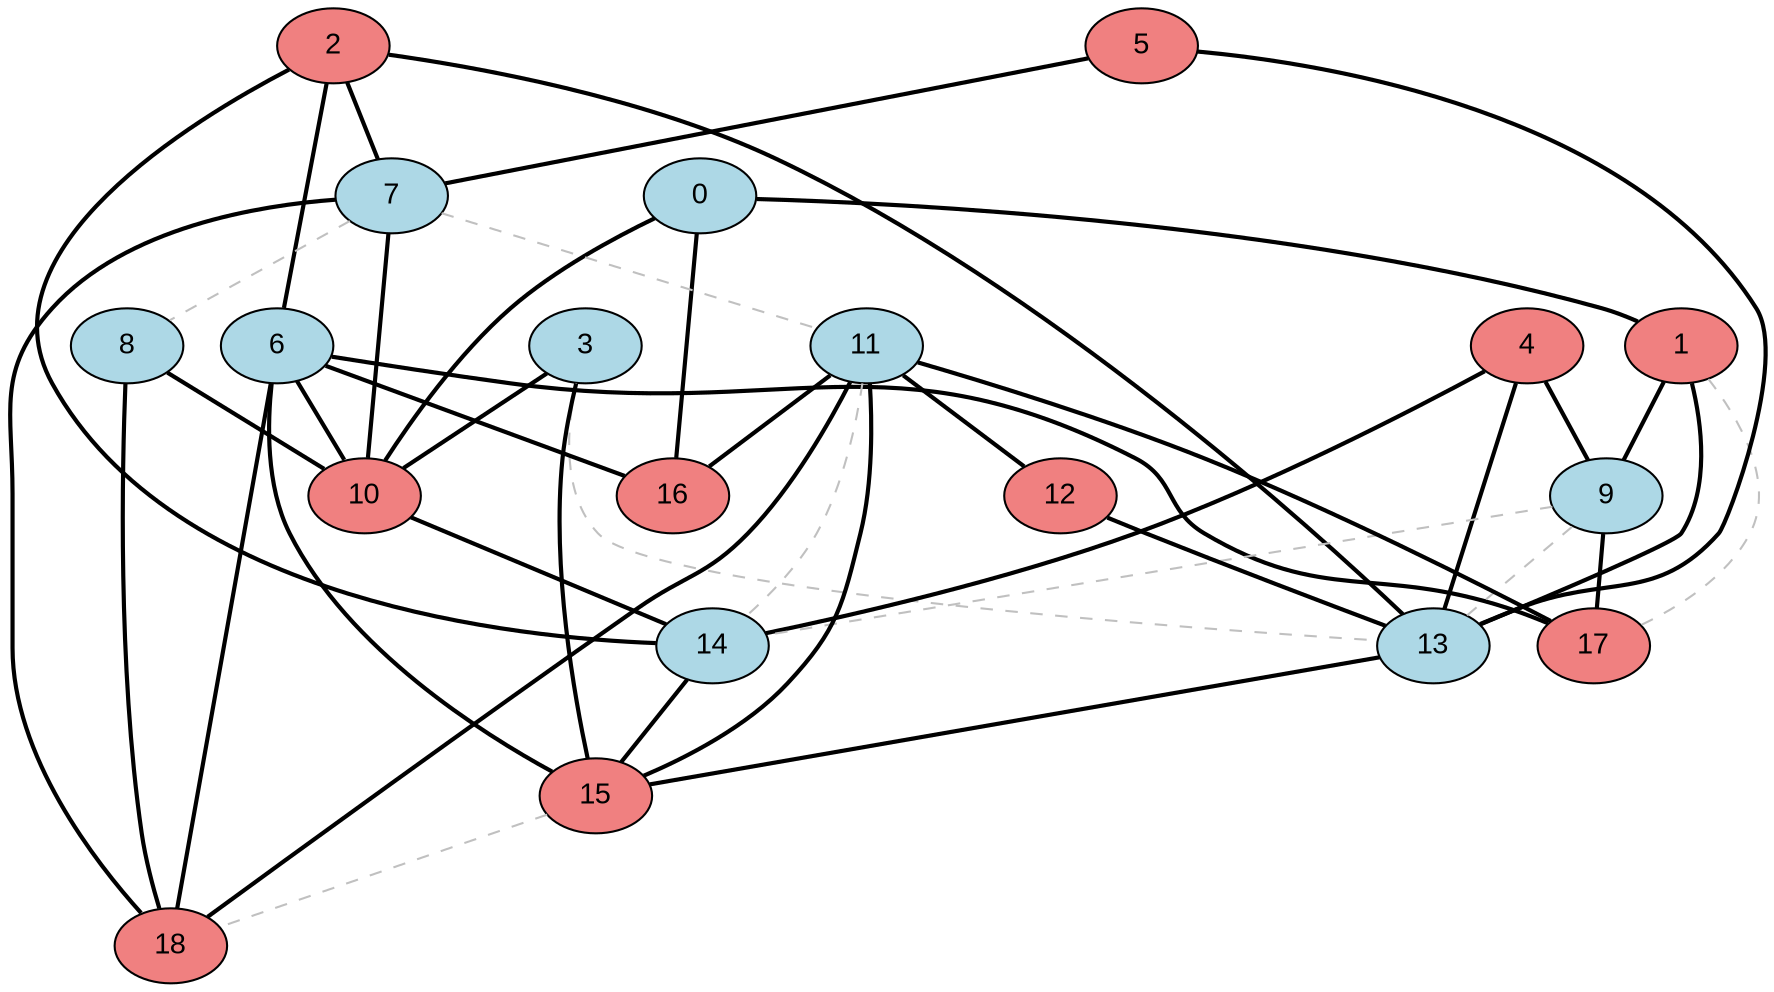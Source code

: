 graph MaxCutBruteForce {
  node [style=filled, fontname="Arial"];
  0 [fillcolor=lightblue];
  1 [fillcolor=lightcoral];
  2 [fillcolor=lightcoral];
  3 [fillcolor=lightblue];
  4 [fillcolor=lightcoral];
  5 [fillcolor=lightcoral];
  6 [fillcolor=lightblue];
  7 [fillcolor=lightblue];
  8 [fillcolor=lightblue];
  9 [fillcolor=lightblue];
  10 [fillcolor=lightcoral];
  11 [fillcolor=lightblue];
  12 [fillcolor=lightcoral];
  13 [fillcolor=lightblue];
  14 [fillcolor=lightblue];
  15 [fillcolor=lightcoral];
  16 [fillcolor=lightcoral];
  17 [fillcolor=lightcoral];
  18 [fillcolor=lightcoral];
  0 -- 1 [color=black, style=bold];
  0 -- 10 [color=black, style=bold];
  0 -- 16 [color=black, style=bold];
  1 -- 9 [color=black, style=bold];
  1 -- 13 [color=black, style=bold];
  1 -- 17 [color=gray, style=dashed];
  2 -- 6 [color=black, style=bold];
  2 -- 7 [color=black, style=bold];
  2 -- 13 [color=black, style=bold];
  2 -- 14 [color=black, style=bold];
  3 -- 10 [color=black, style=bold];
  3 -- 13 [color=gray, style=dashed];
  3 -- 15 [color=black, style=bold];
  4 -- 9 [color=black, style=bold];
  4 -- 13 [color=black, style=bold];
  4 -- 14 [color=black, style=bold];
  5 -- 7 [color=black, style=bold];
  5 -- 13 [color=black, style=bold];
  6 -- 10 [color=black, style=bold];
  6 -- 15 [color=black, style=bold];
  6 -- 16 [color=black, style=bold];
  6 -- 17 [color=black, style=bold];
  6 -- 18 [color=black, style=bold];
  7 -- 8 [color=gray, style=dashed];
  7 -- 10 [color=black, style=bold];
  7 -- 11 [color=gray, style=dashed];
  7 -- 18 [color=black, style=bold];
  8 -- 10 [color=black, style=bold];
  8 -- 18 [color=black, style=bold];
  9 -- 13 [color=gray, style=dashed];
  9 -- 14 [color=gray, style=dashed];
  9 -- 17 [color=black, style=bold];
  10 -- 14 [color=black, style=bold];
  11 -- 12 [color=black, style=bold];
  11 -- 14 [color=gray, style=dashed];
  11 -- 15 [color=black, style=bold];
  11 -- 16 [color=black, style=bold];
  11 -- 17 [color=black, style=bold];
  11 -- 18 [color=black, style=bold];
  12 -- 13 [color=black, style=bold];
  13 -- 15 [color=black, style=bold];
  14 -- 15 [color=black, style=bold];
  15 -- 18 [color=gray, style=dashed];
}
